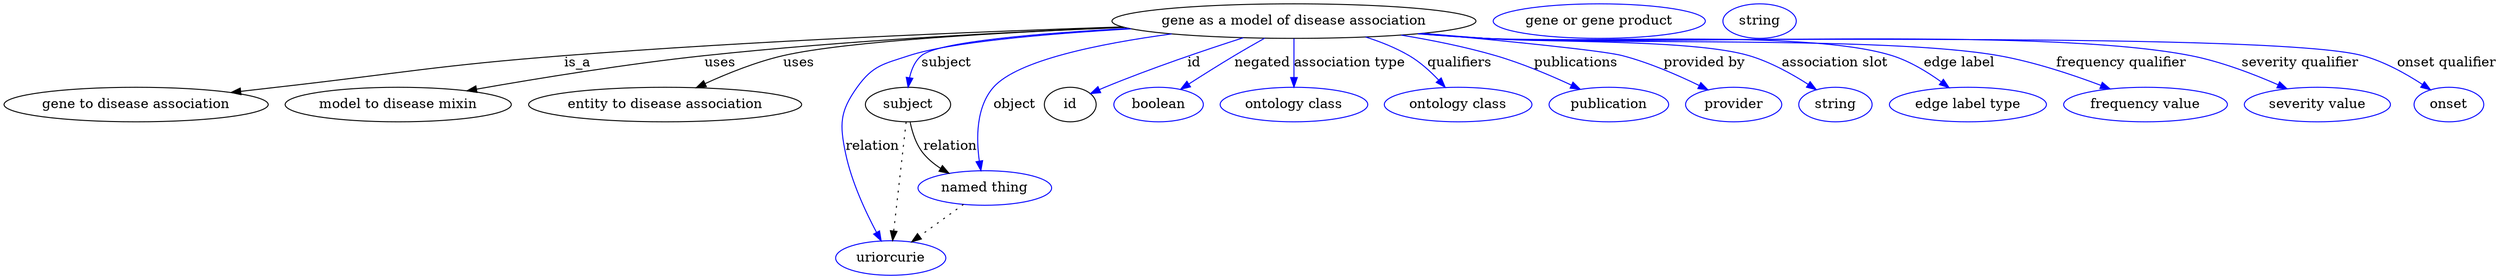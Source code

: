 digraph {
	graph [bb="0,0,2119.2,283"];
	node [label="\N"];
	"gene as a model of disease association"	 [height=0.5,
		label="gene as a model of disease association",
		pos="1102.9,265",
		width=4.0982];
	"gene to disease association"	 [height=0.5,
		pos="105.94,178",
		width=2.9428];
	"gene as a model of disease association" -> "gene to disease association"	 [label=is_a,
		lp="480.94,221.5",
		pos="e,183.23,190.35 960.98,259.97 832.54,254.7 638.29,244.92 469.94,229 358.8,218.49 331.43,211.97 220.94,196 211.98,194.71 202.64,193.31 \
193.31,191.9"];
	"model to disease mixin"	 [height=0.5,
		pos="323.94,178",
		width=2.5998];
	"gene as a model of disease association" -> "model to disease mixin"	 [label=uses,
		lp="591.94,221.5",
		pos="e,383.07,192.02 960.66,260.13 855.21,255.32 708.16,246.11 579.94,229 516.14,220.48 444.33,205.72 393.04,194.26"];
	"entity to disease association"	 [height=0.5,
		pos="544.94,178",
		width=3.0331];
	"gene as a model of disease association" -> "entity to disease association"	 [label=uses,
		lp="655.94,221.5",
		pos="e,571.88,195.62 961.12,260 848.79,254.9 701.51,245.37 643.94,229 621.93,222.74 599.11,211.37 580.93,200.95"];
	subject	 [height=0.5,
		pos="750.94,178",
		width=0.99297];
	"gene as a model of disease association" -> subject	 [color=blue,
		label=subject,
		lp="789.44,221.5",
		pos="e,752.91,196.16 969.68,257.22 884.09,251.09 786.01,241.49 769.94,229 762.7,223.37 758.22,214.68 755.45,206.06",
		style=solid];
	relation	 [color=blue,
		height=0.5,
		label=uriorcurie,
		pos="735.94,18",
		width=1.2638];
	"gene as a model of disease association" -> relation	 [color=blue,
		label=relation,
		lp="721.94,134.5",
		pos="e,728.21,36.091 967.68,257.75 887.1,252.12 793.27,242.9 754.94,229 730.26,220.05 719.33,218.58 705.94,196 690.26,169.55 696.18,157.38 \
700.94,127 705.4,98.522 716.04,67.327 724.43,45.634",
		style=solid];
	object	 [color=blue,
		height=0.5,
		label="named thing",
		pos="818.94,91",
		width=1.5346];
	"gene as a model of disease association" -> object	 [color=blue,
		label=object,
		lp="848.94,178",
		pos="e,815.58,109.04 1003.9,251.64 936.19,240.39 854.81,221.95 831.94,196 813.62,175.21 812.38,142.45 814.45,119.05",
		style=solid];
	id	 [height=0.5,
		pos="901.94,178",
		width=0.75];
	"gene as a model of disease association" -> id	 [color=blue,
		label=id,
		lp="1015.4,221.5",
		pos="e,923.53,189.09 1059.5,247.78 1026,234.27 978.73,214.7 937.94,196 936.18,195.19 934.37,194.35 932.56,193.48",
		style=solid];
	negated	 [color=blue,
		height=0.5,
		label=boolean,
		pos="984.94,178",
		width=1.0652];
	"gene as a model of disease association" -> negated	 [color=blue,
		label=negated,
		lp="1073.4,221.5",
		pos="e,1005.9,193.46 1078.8,247.18 1060,233.35 1033.9,214.12 1014,199.44",
		style=solid];
	"association type"	 [color=blue,
		height=0.5,
		label="ontology class",
		pos="1102.9,178",
		width=1.7151];
	"gene as a model of disease association" -> "association type"	 [color=blue,
		label="association type",
		lp="1146.9,221.5",
		pos="e,1102.9,196 1102.9,246.97 1102.9,235.19 1102.9,219.56 1102.9,206.16",
		style=solid];
	qualifiers	 [color=blue,
		height=0.5,
		label="ontology class",
		pos="1243.9,178",
		width=1.7151];
	"gene as a model of disease association" -> qualifiers	 [color=blue,
		label=qualifiers,
		lp="1238.9,221.5",
		pos="e,1230.1,195.97 1157.4,248.16 1170.3,243 1183.5,236.62 1194.9,229 1205.4,222.03 1215.3,212.51 1223.4,203.58",
		style=solid];
	publications	 [color=blue,
		height=0.5,
		label=publication,
		pos="1373.9,178",
		width=1.3902];
	"gene as a model of disease association" -> publications	 [color=blue,
		label=publications,
		lp="1338.4,221.5",
		pos="e,1347.1,193.27 1189.3,250.34 1215.3,244.85 1243.6,237.77 1268.9,229 1292.8,220.77 1318.2,208.51 1338.1,198.07",
		style=solid];
	"provided by"	 [color=blue,
		height=0.5,
		label=provider,
		pos="1481.9,178",
		width=1.1193];
	"gene as a model of disease association" -> "provided by"	 [color=blue,
		label="provided by",
		lp="1448.9,221.5",
		pos="e,1457.6,192.49 1209.7,252.56 1279.2,244.17 1359.8,233.8 1375.9,229 1401.4,221.41 1428.4,208.37 1448.7,197.37",
		style=solid];
	"association slot"	 [color=blue,
		height=0.5,
		label=string,
		pos="1570.9,178",
		width=0.84854];
	"gene as a model of disease association" -> "association slot"	 [color=blue,
		label="association slot",
		lp="1560.9,221.5",
		pos="e,1552.6,192.46 1208.5,252.39 1225.7,250.49 1243.3,248.62 1259.9,247 1360.2,237.26 1390,259.73 1485.9,229 1507,222.27 1528.3,209.48 \
1544.3,198.4",
		style=solid];
	"edge label"	 [color=blue,
		height=0.5,
		label="edge label type",
		pos="1683.9,178",
		width=1.7873];
	"gene as a model of disease association" -> "edge label"	 [color=blue,
		label="edge label",
		lp="1664.9,221.5",
		pos="e,1664.3,195.34 1206.7,252.18 1224.5,250.25 1242.7,248.43 1259.9,247 1336.9,240.6 1533.6,253.17 1606.9,229 1624.7,223.14 1642.3,\
212.01 1656.2,201.65",
		style=solid];
	"frequency qualifier"	 [color=blue,
		height=0.5,
		label="frequency value",
		pos="1833.9,178",
		width=1.8776];
	"gene as a model of disease association" -> "frequency qualifier"	 [color=blue,
		label="frequency qualifier",
		lp="1799.9,221.5",
		pos="e,1800.7,193.73 1206.3,252.07 1224.2,250.14 1242.6,248.35 1259.9,247 1356.8,239.46 1601.7,248.19 1696.9,229 1729.6,222.42 1764.8,\
209.16 1791.4,197.81",
		style=solid];
	"severity qualifier"	 [color=blue,
		height=0.5,
		label="severity value",
		pos="1978.9,178",
		width=1.661];
	"gene as a model of disease association" -> "severity qualifier"	 [color=blue,
		label="severity qualifier",
		lp="1948.4,221.5",
		pos="e,1949.6,193.73 1205.4,251.99 1223.6,250.05 1242.3,248.28 1259.9,247 1392.1,237.45 1726.4,256.83 1855.9,229 1885.5,222.66 1916.9,\
209.5 1940.6,198.14",
		style=solid];
	"onset qualifier"	 [color=blue,
		height=0.5,
		label=onset,
		pos="2089.9,178",
		width=0.81243];
	"gene as a model of disease association" -> "onset qualifier"	 [color=blue,
		label="onset qualifier",
		lp="2072.4,221.5",
		pos="e,2071.3,192.09 1205,251.95 1223.3,250 1242.2,248.23 1259.9,247 1341.9,241.32 1919.7,250.72 1998.9,229 2022,222.68 2045.5,209.32 \
2062.8,197.86",
		style=solid];
	subject -> relation	 [pos="e,737.65,36.223 749.25,159.96 746.66,132.35 741.69,79.375 738.61,46.525",
		style=dotted];
	subject -> object	 [label=relation,
		lp="790.94,134.5",
		pos="e,791.58,106.85 754.97,159.74 757.9,149.4 762.65,136.65 769.94,127 773.78,121.91 778.54,117.23 783.56,113.03"];
	"gene as a model of disease association_subject"	 [color=blue,
		height=0.5,
		label="gene or gene product",
		pos="1353.9,265",
		width=2.3651];
	object -> relation	 [pos="e,754.8,34.588 799.69,74.069 788.61,64.326 774.53,51.941 762.42,41.291",
		style=dotted];
	association_id	 [color=blue,
		height=0.5,
		label=string,
		pos="1487.9,265",
		width=0.84854];
}
